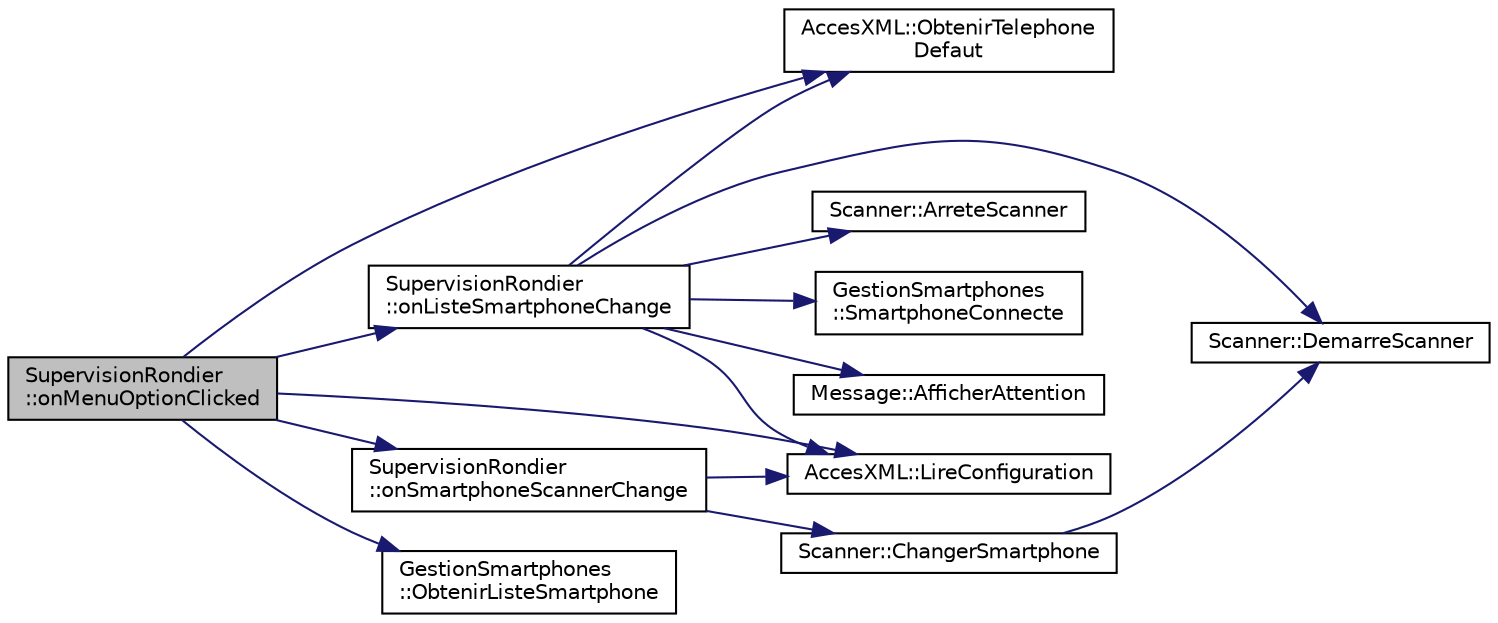 digraph "SupervisionRondier::onMenuOptionClicked"
{
 // LATEX_PDF_SIZE
  edge [fontname="Helvetica",fontsize="10",labelfontname="Helvetica",labelfontsize="10"];
  node [fontname="Helvetica",fontsize="10",shape=record];
  rankdir="LR";
  Node1 [label="SupervisionRondier\l::onMenuOptionClicked",height=0.2,width=0.4,color="black", fillcolor="grey75", style="filled", fontcolor="black",tooltip=" "];
  Node1 -> Node2 [color="midnightblue",fontsize="10",style="solid"];
  Node2 [label="AccesXML::LireConfiguration",height=0.2,width=0.4,color="black", fillcolor="white", style="filled",URL="$class_acces_x_m_l.html#a88d5c09870b6552800e95c5595f0f4cc",tooltip=" "];
  Node1 -> Node3 [color="midnightblue",fontsize="10",style="solid"];
  Node3 [label="GestionSmartphones\l::ObtenirListeSmartphone",height=0.2,width=0.4,color="black", fillcolor="white", style="filled",URL="$class_gestion_smartphones.html#a526254d0c95bd27ae9ddde89f794e1de",tooltip=" "];
  Node1 -> Node4 [color="midnightblue",fontsize="10",style="solid"];
  Node4 [label="AccesXML::ObtenirTelephone\lDefaut",height=0.2,width=0.4,color="black", fillcolor="white", style="filled",URL="$class_acces_x_m_l.html#a549b87620315249cc91cb5ba3b175ae3",tooltip=" "];
  Node1 -> Node5 [color="midnightblue",fontsize="10",style="solid"];
  Node5 [label="SupervisionRondier\l::onListeSmartphoneChange",height=0.2,width=0.4,color="black", fillcolor="white", style="filled",URL="$class_supervision_rondier.html#a582418869bbe2e15d9ea02cfffa476e6",tooltip=" "];
  Node5 -> Node6 [color="midnightblue",fontsize="10",style="solid"];
  Node6 [label="Message::AfficherAttention",height=0.2,width=0.4,color="black", fillcolor="white", style="filled",URL="$class_message.html#ac86f47b97c03cd86df0f23a28ea8a0a9",tooltip="Message::AfficherAttention Permet d'afficher l'information passé en paramètre dans un popup avec une ..."];
  Node5 -> Node7 [color="midnightblue",fontsize="10",style="solid"];
  Node7 [label="Scanner::ArreteScanner",height=0.2,width=0.4,color="black", fillcolor="white", style="filled",URL="$class_scanner.html#a492b55fa8233914f536321d573f8176f",tooltip=" "];
  Node5 -> Node8 [color="midnightblue",fontsize="10",style="solid"];
  Node8 [label="Scanner::DemarreScanner",height=0.2,width=0.4,color="black", fillcolor="white", style="filled",URL="$class_scanner.html#a3d5ccda0876e4d5464e56a29b985ffec",tooltip=" "];
  Node5 -> Node2 [color="midnightblue",fontsize="10",style="solid"];
  Node5 -> Node4 [color="midnightblue",fontsize="10",style="solid"];
  Node5 -> Node9 [color="midnightblue",fontsize="10",style="solid"];
  Node9 [label="GestionSmartphones\l::SmartphoneConnecte",height=0.2,width=0.4,color="black", fillcolor="white", style="filled",URL="$class_gestion_smartphones.html#af22c2a218d3908dc3923cdad878730dd",tooltip=" "];
  Node1 -> Node10 [color="midnightblue",fontsize="10",style="solid"];
  Node10 [label="SupervisionRondier\l::onSmartphoneScannerChange",height=0.2,width=0.4,color="black", fillcolor="white", style="filled",URL="$class_supervision_rondier.html#a3a23bb7d7dc4c7675d374f051bf49cc1",tooltip=" "];
  Node10 -> Node11 [color="midnightblue",fontsize="10",style="solid"];
  Node11 [label="Scanner::ChangerSmartphone",height=0.2,width=0.4,color="black", fillcolor="white", style="filled",URL="$class_scanner.html#a95aa1ff0bc618bfdcf567526170f1cdd",tooltip=" "];
  Node11 -> Node8 [color="midnightblue",fontsize="10",style="solid"];
  Node10 -> Node2 [color="midnightblue",fontsize="10",style="solid"];
}
